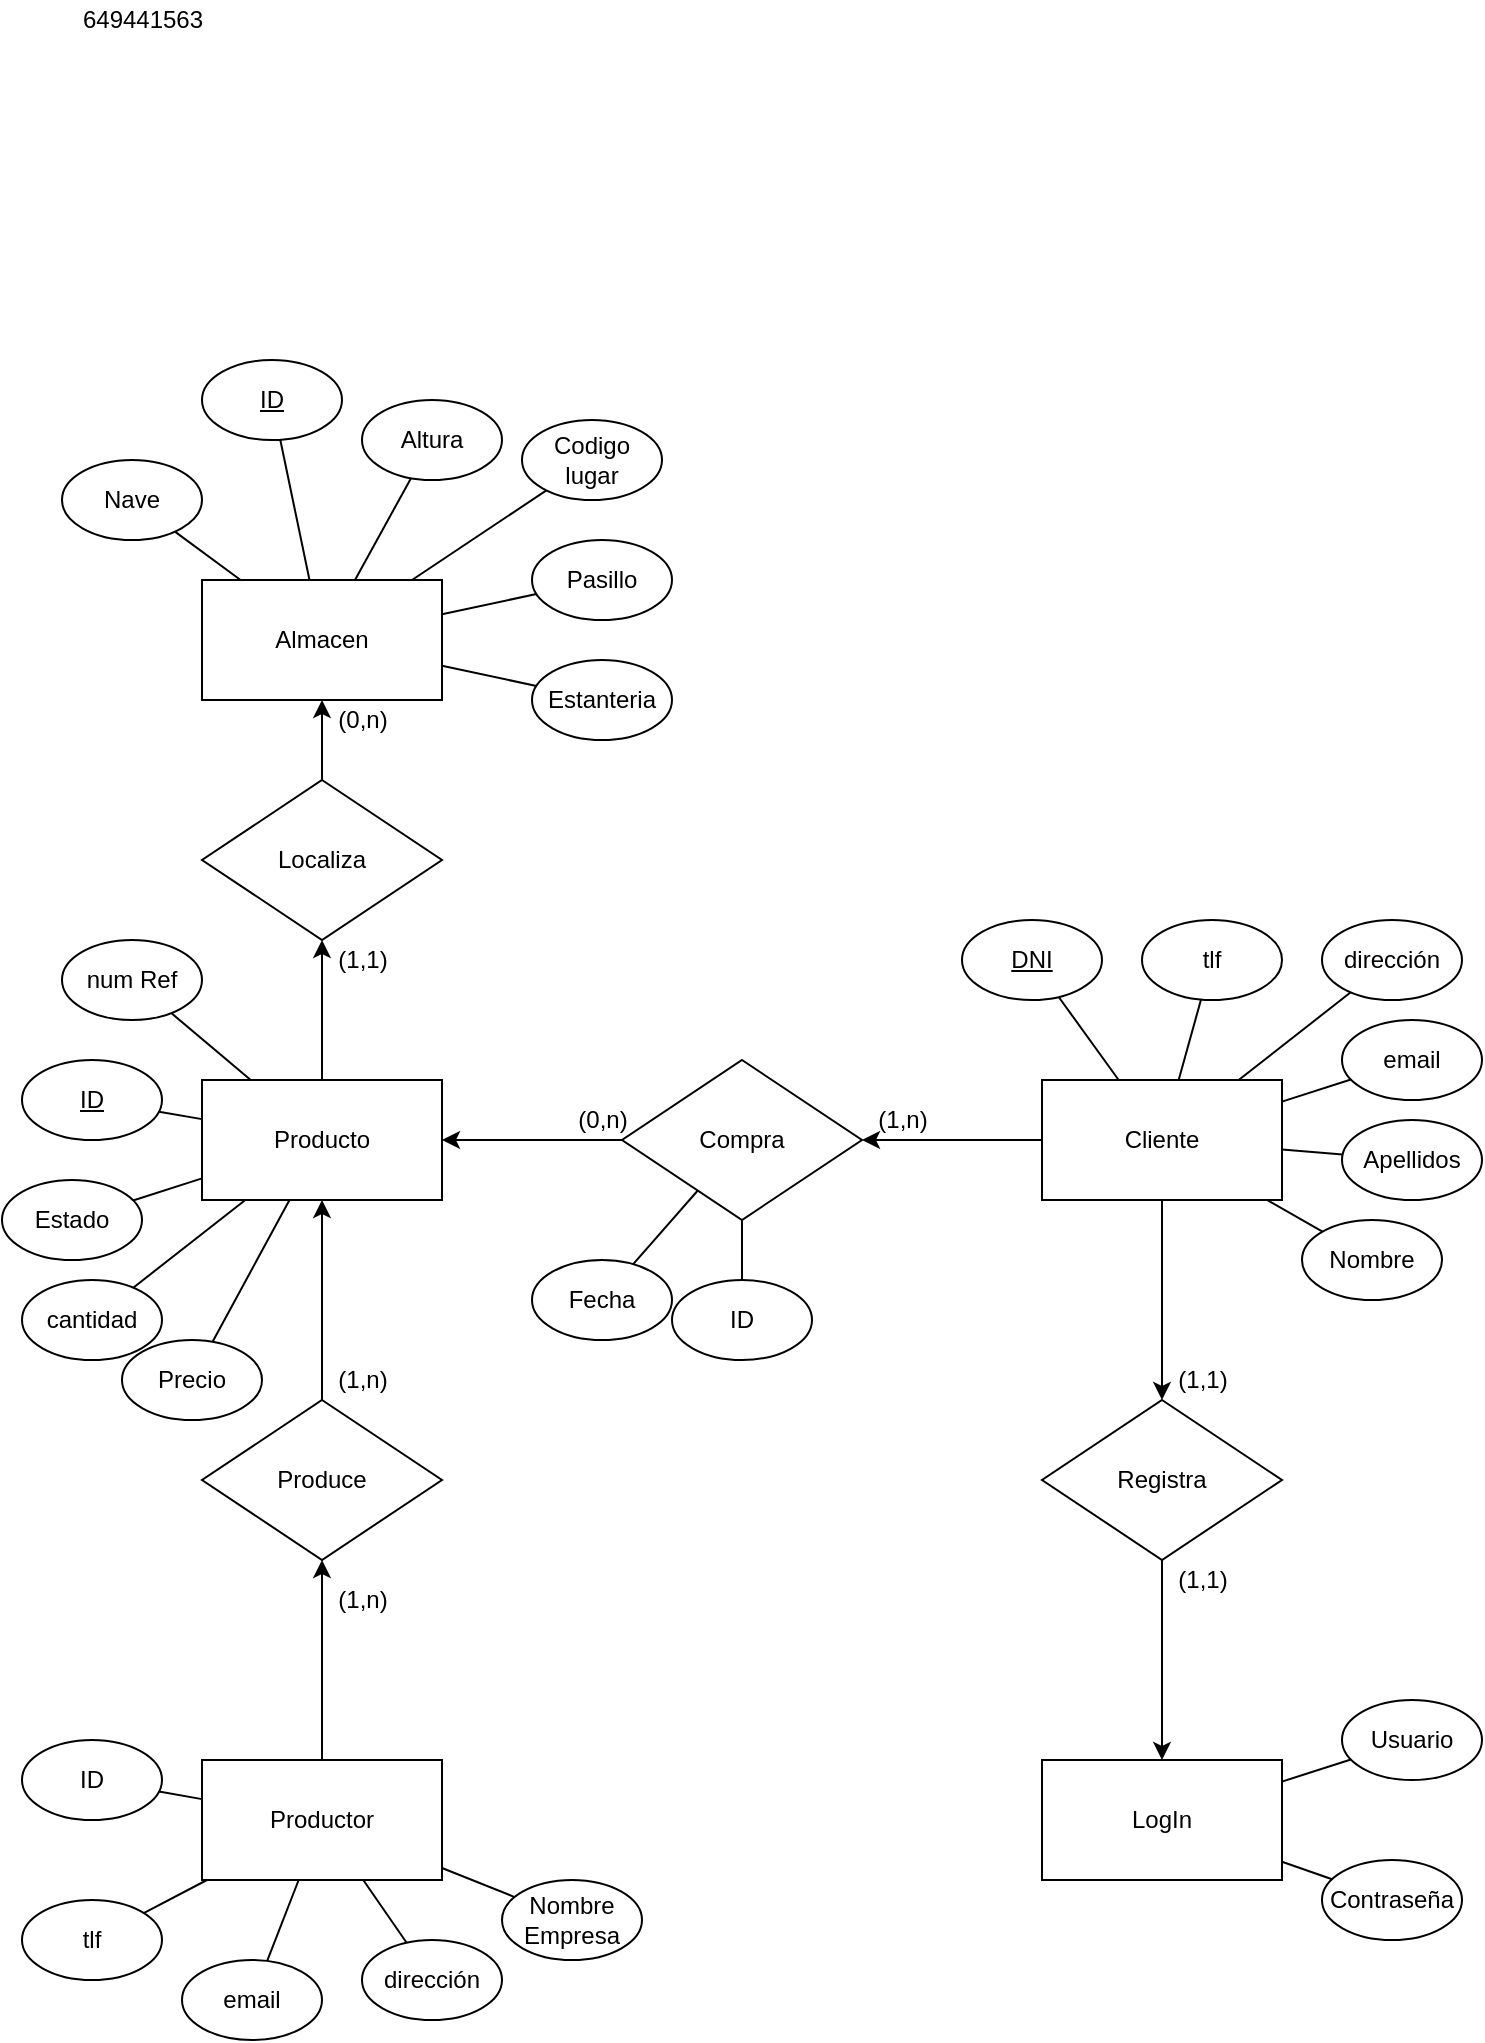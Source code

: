 <mxfile version="16.5.1" type="device"><diagram id="hkEqpYg1LYHicySOGSAi" name="Página-1"><mxGraphModel dx="1673" dy="2187" grid="1" gridSize="10" guides="1" tooltips="1" connect="1" arrows="1" fold="1" page="1" pageScale="1" pageWidth="827" pageHeight="1169" math="0" shadow="0"><root><mxCell id="0"/><mxCell id="1" parent="0"/><mxCell id="TWmwgMmYxf-jAX9MpXv2-12" value="Producto" style="rounded=0;whiteSpace=wrap;html=1;" vertex="1" parent="1"><mxGeometry x="100" y="270" width="120" height="60" as="geometry"/></mxCell><mxCell id="TWmwgMmYxf-jAX9MpXv2-13" value="&lt;u&gt;ID&lt;/u&gt;" style="ellipse;whiteSpace=wrap;html=1;" vertex="1" parent="1"><mxGeometry x="10" y="260" width="70" height="40" as="geometry"/></mxCell><mxCell id="TWmwgMmYxf-jAX9MpXv2-14" value="num Ref" style="ellipse;whiteSpace=wrap;html=1;" vertex="1" parent="1"><mxGeometry x="30" y="200" width="70" height="40" as="geometry"/></mxCell><mxCell id="TWmwgMmYxf-jAX9MpXv2-15" value="cantidad" style="ellipse;whiteSpace=wrap;html=1;" vertex="1" parent="1"><mxGeometry x="10" y="370" width="70" height="40" as="geometry"/></mxCell><mxCell id="TWmwgMmYxf-jAX9MpXv2-16" value="Estado" style="ellipse;whiteSpace=wrap;html=1;" vertex="1" parent="1"><mxGeometry y="320" width="70" height="40" as="geometry"/></mxCell><mxCell id="TWmwgMmYxf-jAX9MpXv2-17" value="" style="endArrow=none;html=1;rounded=0;" edge="1" parent="1" source="TWmwgMmYxf-jAX9MpXv2-12" target="TWmwgMmYxf-jAX9MpXv2-13"><mxGeometry width="50" height="50" relative="1" as="geometry"><mxPoint x="550" y="470" as="sourcePoint"/><mxPoint x="600" y="420" as="targetPoint"/></mxGeometry></mxCell><mxCell id="TWmwgMmYxf-jAX9MpXv2-18" value="" style="endArrow=none;html=1;rounded=0;" edge="1" parent="1" source="TWmwgMmYxf-jAX9MpXv2-12" target="TWmwgMmYxf-jAX9MpXv2-15"><mxGeometry width="50" height="50" relative="1" as="geometry"><mxPoint x="550" y="470" as="sourcePoint"/><mxPoint x="240" y="250" as="targetPoint"/></mxGeometry></mxCell><mxCell id="TWmwgMmYxf-jAX9MpXv2-19" value="" style="endArrow=none;html=1;rounded=0;" edge="1" parent="1" source="TWmwgMmYxf-jAX9MpXv2-12" target="TWmwgMmYxf-jAX9MpXv2-14"><mxGeometry width="50" height="50" relative="1" as="geometry"><mxPoint x="240" y="450" as="sourcePoint"/><mxPoint x="290" y="400" as="targetPoint"/></mxGeometry></mxCell><mxCell id="TWmwgMmYxf-jAX9MpXv2-20" value="" style="endArrow=none;html=1;rounded=0;" edge="1" parent="1" source="TWmwgMmYxf-jAX9MpXv2-12" target="TWmwgMmYxf-jAX9MpXv2-16"><mxGeometry width="50" height="50" relative="1" as="geometry"><mxPoint x="550" y="470" as="sourcePoint"/><mxPoint x="600" y="420" as="targetPoint"/></mxGeometry></mxCell><mxCell id="TWmwgMmYxf-jAX9MpXv2-21" value="Compra" style="rhombus;whiteSpace=wrap;html=1;" vertex="1" parent="1"><mxGeometry x="310" y="260" width="120" height="80" as="geometry"/></mxCell><mxCell id="TWmwgMmYxf-jAX9MpXv2-25" value="Cliente" style="rounded=0;whiteSpace=wrap;html=1;" vertex="1" parent="1"><mxGeometry x="520" y="270" width="120" height="60" as="geometry"/></mxCell><mxCell id="TWmwgMmYxf-jAX9MpXv2-26" value="" style="endArrow=classic;html=1;rounded=0;entryX=1;entryY=0.5;entryDx=0;entryDy=0;exitX=0;exitY=0.5;exitDx=0;exitDy=0;" edge="1" parent="1" source="TWmwgMmYxf-jAX9MpXv2-21" target="TWmwgMmYxf-jAX9MpXv2-12"><mxGeometry width="50" height="50" relative="1" as="geometry"><mxPoint x="530" y="450" as="sourcePoint"/><mxPoint x="580" y="400" as="targetPoint"/></mxGeometry></mxCell><mxCell id="TWmwgMmYxf-jAX9MpXv2-27" value="" style="endArrow=classic;html=1;rounded=0;entryX=1;entryY=0.5;entryDx=0;entryDy=0;" edge="1" parent="1" source="TWmwgMmYxf-jAX9MpXv2-25" target="TWmwgMmYxf-jAX9MpXv2-21"><mxGeometry width="50" height="50" relative="1" as="geometry"><mxPoint x="480" y="340" as="sourcePoint"/><mxPoint x="490" y="220" as="targetPoint"/></mxGeometry></mxCell><mxCell id="TWmwgMmYxf-jAX9MpXv2-28" value="&lt;u&gt;DNI&lt;/u&gt;" style="ellipse;whiteSpace=wrap;html=1;" vertex="1" parent="1"><mxGeometry x="480" y="190" width="70" height="40" as="geometry"/></mxCell><mxCell id="TWmwgMmYxf-jAX9MpXv2-30" value="tlf" style="ellipse;whiteSpace=wrap;html=1;" vertex="1" parent="1"><mxGeometry x="570" y="190" width="70" height="40" as="geometry"/></mxCell><mxCell id="TWmwgMmYxf-jAX9MpXv2-31" value="dirección" style="ellipse;whiteSpace=wrap;html=1;" vertex="1" parent="1"><mxGeometry x="660" y="190" width="70" height="40" as="geometry"/></mxCell><mxCell id="TWmwgMmYxf-jAX9MpXv2-32" value="email" style="ellipse;whiteSpace=wrap;html=1;" vertex="1" parent="1"><mxGeometry x="670" y="240" width="70" height="40" as="geometry"/></mxCell><mxCell id="TWmwgMmYxf-jAX9MpXv2-33" value="Nombre" style="ellipse;whiteSpace=wrap;html=1;" vertex="1" parent="1"><mxGeometry x="650" y="340" width="70" height="40" as="geometry"/></mxCell><mxCell id="TWmwgMmYxf-jAX9MpXv2-34" value="Apellidos" style="ellipse;whiteSpace=wrap;html=1;" vertex="1" parent="1"><mxGeometry x="670" y="290" width="70" height="40" as="geometry"/></mxCell><mxCell id="TWmwgMmYxf-jAX9MpXv2-35" value="" style="endArrow=none;html=1;rounded=0;" edge="1" parent="1" source="TWmwgMmYxf-jAX9MpXv2-25" target="TWmwgMmYxf-jAX9MpXv2-28"><mxGeometry width="50" height="50" relative="1" as="geometry"><mxPoint x="530" y="450" as="sourcePoint"/><mxPoint x="580" y="400" as="targetPoint"/></mxGeometry></mxCell><mxCell id="TWmwgMmYxf-jAX9MpXv2-36" value="" style="endArrow=none;html=1;rounded=0;" edge="1" parent="1" source="TWmwgMmYxf-jAX9MpXv2-25" target="TWmwgMmYxf-jAX9MpXv2-30"><mxGeometry width="50" height="50" relative="1" as="geometry"><mxPoint x="590" y="260" as="sourcePoint"/><mxPoint x="640" y="210" as="targetPoint"/></mxGeometry></mxCell><mxCell id="TWmwgMmYxf-jAX9MpXv2-37" value="" style="endArrow=none;html=1;rounded=0;" edge="1" parent="1" source="TWmwgMmYxf-jAX9MpXv2-25" target="TWmwgMmYxf-jAX9MpXv2-31"><mxGeometry width="50" height="50" relative="1" as="geometry"><mxPoint x="430" y="530" as="sourcePoint"/><mxPoint x="480" y="480" as="targetPoint"/></mxGeometry></mxCell><mxCell id="TWmwgMmYxf-jAX9MpXv2-38" value="" style="endArrow=none;html=1;rounded=0;" edge="1" parent="1" source="TWmwgMmYxf-jAX9MpXv2-25" target="TWmwgMmYxf-jAX9MpXv2-32"><mxGeometry width="50" height="50" relative="1" as="geometry"><mxPoint x="530" y="450" as="sourcePoint"/><mxPoint x="580" y="400" as="targetPoint"/></mxGeometry></mxCell><mxCell id="TWmwgMmYxf-jAX9MpXv2-39" value="" style="endArrow=none;html=1;rounded=0;" edge="1" parent="1" source="TWmwgMmYxf-jAX9MpXv2-25" target="TWmwgMmYxf-jAX9MpXv2-34"><mxGeometry width="50" height="50" relative="1" as="geometry"><mxPoint x="530" y="450" as="sourcePoint"/><mxPoint x="580" y="400" as="targetPoint"/></mxGeometry></mxCell><mxCell id="TWmwgMmYxf-jAX9MpXv2-40" value="" style="endArrow=none;html=1;rounded=0;" edge="1" parent="1" source="TWmwgMmYxf-jAX9MpXv2-25" target="TWmwgMmYxf-jAX9MpXv2-33"><mxGeometry width="50" height="50" relative="1" as="geometry"><mxPoint x="650" y="314.8" as="sourcePoint"/><mxPoint x="680.338" y="317.227" as="targetPoint"/></mxGeometry></mxCell><mxCell id="TWmwgMmYxf-jAX9MpXv2-42" value="649441563" style="text;html=1;align=center;verticalAlign=middle;resizable=0;points=[];autosize=1;strokeColor=none;fillColor=none;" vertex="1" parent="1"><mxGeometry x="30" y="-270" width="80" height="20" as="geometry"/></mxCell><mxCell id="TWmwgMmYxf-jAX9MpXv2-43" value="Produce" style="rhombus;whiteSpace=wrap;html=1;" vertex="1" parent="1"><mxGeometry x="100" y="430" width="120" height="80" as="geometry"/></mxCell><mxCell id="TWmwgMmYxf-jAX9MpXv2-44" value="" style="endArrow=classic;html=1;rounded=0;entryX=0.5;entryY=1;entryDx=0;entryDy=0;exitX=0.5;exitY=0;exitDx=0;exitDy=0;" edge="1" parent="1" source="TWmwgMmYxf-jAX9MpXv2-43" target="TWmwgMmYxf-jAX9MpXv2-12"><mxGeometry width="50" height="50" relative="1" as="geometry"><mxPoint x="320" y="310.0" as="sourcePoint"/><mxPoint x="230" y="310.0" as="targetPoint"/></mxGeometry></mxCell><mxCell id="TWmwgMmYxf-jAX9MpXv2-45" value="" style="endArrow=classic;html=1;rounded=0;entryX=0.5;entryY=1;entryDx=0;entryDy=0;exitX=0.5;exitY=0;exitDx=0;exitDy=0;" edge="1" parent="1" source="TWmwgMmYxf-jAX9MpXv2-48" target="TWmwgMmYxf-jAX9MpXv2-43"><mxGeometry width="50" height="50" relative="1" as="geometry"><mxPoint x="159.71" y="610" as="sourcePoint"/><mxPoint x="159.71" y="510" as="targetPoint"/></mxGeometry></mxCell><mxCell id="TWmwgMmYxf-jAX9MpXv2-48" value="Productor" style="rounded=0;whiteSpace=wrap;html=1;" vertex="1" parent="1"><mxGeometry x="100" y="610" width="120" height="60" as="geometry"/></mxCell><mxCell id="TWmwgMmYxf-jAX9MpXv2-50" value="ID" style="ellipse;whiteSpace=wrap;html=1;" vertex="1" parent="1"><mxGeometry x="10" y="600" width="70" height="40" as="geometry"/></mxCell><mxCell id="TWmwgMmYxf-jAX9MpXv2-52" value="tlf" style="ellipse;whiteSpace=wrap;html=1;" vertex="1" parent="1"><mxGeometry x="10" y="680" width="70" height="40" as="geometry"/></mxCell><mxCell id="TWmwgMmYxf-jAX9MpXv2-53" value="email" style="ellipse;whiteSpace=wrap;html=1;" vertex="1" parent="1"><mxGeometry x="90" y="710" width="70" height="40" as="geometry"/></mxCell><mxCell id="TWmwgMmYxf-jAX9MpXv2-54" value="dirección" style="ellipse;whiteSpace=wrap;html=1;" vertex="1" parent="1"><mxGeometry x="180" y="700" width="70" height="40" as="geometry"/></mxCell><mxCell id="TWmwgMmYxf-jAX9MpXv2-55" value="Nombre Empresa" style="ellipse;whiteSpace=wrap;html=1;" vertex="1" parent="1"><mxGeometry x="250" y="670" width="70" height="40" as="geometry"/></mxCell><mxCell id="TWmwgMmYxf-jAX9MpXv2-56" value="" style="endArrow=none;html=1;rounded=0;" edge="1" parent="1" source="TWmwgMmYxf-jAX9MpXv2-50" target="TWmwgMmYxf-jAX9MpXv2-48"><mxGeometry width="50" height="50" relative="1" as="geometry"><mxPoint x="50" y="590" as="sourcePoint"/><mxPoint x="100" y="540" as="targetPoint"/></mxGeometry></mxCell><mxCell id="TWmwgMmYxf-jAX9MpXv2-57" value="" style="endArrow=none;html=1;rounded=0;" edge="1" parent="1" source="TWmwgMmYxf-jAX9MpXv2-54" target="TWmwgMmYxf-jAX9MpXv2-48"><mxGeometry width="50" height="50" relative="1" as="geometry"><mxPoint x="430" y="560" as="sourcePoint"/><mxPoint x="480" y="510" as="targetPoint"/></mxGeometry></mxCell><mxCell id="TWmwgMmYxf-jAX9MpXv2-58" value="" style="endArrow=none;html=1;rounded=0;" edge="1" parent="1" source="TWmwgMmYxf-jAX9MpXv2-48" target="TWmwgMmYxf-jAX9MpXv2-53"><mxGeometry width="50" height="50" relative="1" as="geometry"><mxPoint x="430" y="560" as="sourcePoint"/><mxPoint x="480" y="510" as="targetPoint"/></mxGeometry></mxCell><mxCell id="TWmwgMmYxf-jAX9MpXv2-59" value="" style="endArrow=none;html=1;rounded=0;" edge="1" parent="1" source="TWmwgMmYxf-jAX9MpXv2-48" target="TWmwgMmYxf-jAX9MpXv2-52"><mxGeometry width="50" height="50" relative="1" as="geometry"><mxPoint x="430" y="560" as="sourcePoint"/><mxPoint x="480" y="510" as="targetPoint"/></mxGeometry></mxCell><mxCell id="TWmwgMmYxf-jAX9MpXv2-60" value="" style="endArrow=none;html=1;rounded=0;" edge="1" parent="1" source="TWmwgMmYxf-jAX9MpXv2-55" target="TWmwgMmYxf-jAX9MpXv2-48"><mxGeometry width="50" height="50" relative="1" as="geometry"><mxPoint x="430" y="560" as="sourcePoint"/><mxPoint x="480" y="510" as="targetPoint"/></mxGeometry></mxCell><mxCell id="TWmwgMmYxf-jAX9MpXv2-61" value="(0,n)" style="text;html=1;align=center;verticalAlign=middle;resizable=0;points=[];autosize=1;strokeColor=none;fillColor=none;" vertex="1" parent="1"><mxGeometry x="280" y="280" width="40" height="20" as="geometry"/></mxCell><mxCell id="TWmwgMmYxf-jAX9MpXv2-62" value="(1,n)" style="text;html=1;align=center;verticalAlign=middle;resizable=0;points=[];autosize=1;strokeColor=none;fillColor=none;" vertex="1" parent="1"><mxGeometry x="430" y="280" width="40" height="20" as="geometry"/></mxCell><mxCell id="TWmwgMmYxf-jAX9MpXv2-63" value="(1,n)" style="text;html=1;align=center;verticalAlign=middle;resizable=0;points=[];autosize=1;strokeColor=none;fillColor=none;" vertex="1" parent="1"><mxGeometry x="160" y="410" width="40" height="20" as="geometry"/></mxCell><mxCell id="TWmwgMmYxf-jAX9MpXv2-64" value="(1,n)" style="text;html=1;align=center;verticalAlign=middle;resizable=0;points=[];autosize=1;strokeColor=none;fillColor=none;" vertex="1" parent="1"><mxGeometry x="160" y="520" width="40" height="20" as="geometry"/></mxCell><mxCell id="TWmwgMmYxf-jAX9MpXv2-66" value="Fecha" style="ellipse;whiteSpace=wrap;html=1;" vertex="1" parent="1"><mxGeometry x="265" y="360" width="70" height="40" as="geometry"/></mxCell><mxCell id="TWmwgMmYxf-jAX9MpXv2-67" value="Precio" style="ellipse;whiteSpace=wrap;html=1;" vertex="1" parent="1"><mxGeometry x="60" y="400" width="70" height="40" as="geometry"/></mxCell><mxCell id="TWmwgMmYxf-jAX9MpXv2-72" value="" style="endArrow=none;html=1;rounded=0;" edge="1" parent="1" source="TWmwgMmYxf-jAX9MpXv2-67" target="TWmwgMmYxf-jAX9MpXv2-12"><mxGeometry width="50" height="50" relative="1" as="geometry"><mxPoint x="430" y="390" as="sourcePoint"/><mxPoint x="480" y="340" as="targetPoint"/></mxGeometry></mxCell><mxCell id="TWmwgMmYxf-jAX9MpXv2-73" value="" style="endArrow=none;html=1;rounded=0;" edge="1" parent="1" source="TWmwgMmYxf-jAX9MpXv2-66" target="TWmwgMmYxf-jAX9MpXv2-21"><mxGeometry width="50" height="50" relative="1" as="geometry"><mxPoint x="430" y="560" as="sourcePoint"/><mxPoint x="480" y="510" as="targetPoint"/></mxGeometry></mxCell><mxCell id="TWmwgMmYxf-jAX9MpXv2-74" value="ID" style="ellipse;whiteSpace=wrap;html=1;" vertex="1" parent="1"><mxGeometry x="335" y="370" width="70" height="40" as="geometry"/></mxCell><mxCell id="TWmwgMmYxf-jAX9MpXv2-75" value="" style="endArrow=none;html=1;rounded=0;" edge="1" parent="1" source="TWmwgMmYxf-jAX9MpXv2-74" target="TWmwgMmYxf-jAX9MpXv2-21"><mxGeometry width="50" height="50" relative="1" as="geometry"><mxPoint x="430" y="560" as="sourcePoint"/><mxPoint x="480" y="510" as="targetPoint"/></mxGeometry></mxCell><mxCell id="TWmwgMmYxf-jAX9MpXv2-76" value="Almacen" style="rounded=0;whiteSpace=wrap;html=1;" vertex="1" parent="1"><mxGeometry x="100" y="20" width="120" height="60" as="geometry"/></mxCell><mxCell id="TWmwgMmYxf-jAX9MpXv2-77" value="&lt;u&gt;ID&lt;/u&gt;" style="ellipse;whiteSpace=wrap;html=1;" vertex="1" parent="1"><mxGeometry x="100" y="-90" width="70" height="40" as="geometry"/></mxCell><mxCell id="TWmwgMmYxf-jAX9MpXv2-78" value="Nave" style="ellipse;whiteSpace=wrap;html=1;" vertex="1" parent="1"><mxGeometry x="30" y="-40" width="70" height="40" as="geometry"/></mxCell><mxCell id="TWmwgMmYxf-jAX9MpXv2-79" value="Pasillo" style="ellipse;whiteSpace=wrap;html=1;" vertex="1" parent="1"><mxGeometry x="265" width="70" height="40" as="geometry"/></mxCell><mxCell id="TWmwgMmYxf-jAX9MpXv2-80" value="Estanteria" style="ellipse;whiteSpace=wrap;html=1;" vertex="1" parent="1"><mxGeometry x="265" y="60" width="70" height="40" as="geometry"/></mxCell><mxCell id="TWmwgMmYxf-jAX9MpXv2-81" value="Altura" style="ellipse;whiteSpace=wrap;html=1;" vertex="1" parent="1"><mxGeometry x="180" y="-70" width="70" height="40" as="geometry"/></mxCell><mxCell id="TWmwgMmYxf-jAX9MpXv2-82" value="Codigo lugar" style="ellipse;whiteSpace=wrap;html=1;" vertex="1" parent="1"><mxGeometry x="260" y="-60" width="70" height="40" as="geometry"/></mxCell><mxCell id="TWmwgMmYxf-jAX9MpXv2-83" value="" style="endArrow=none;html=1;rounded=0;" edge="1" parent="1" source="TWmwgMmYxf-jAX9MpXv2-76" target="TWmwgMmYxf-jAX9MpXv2-77"><mxGeometry width="50" height="50" relative="1" as="geometry"><mxPoint x="430" y="60" as="sourcePoint"/><mxPoint x="480" y="10" as="targetPoint"/></mxGeometry></mxCell><mxCell id="TWmwgMmYxf-jAX9MpXv2-84" value="" style="endArrow=none;html=1;rounded=0;" edge="1" parent="1" source="TWmwgMmYxf-jAX9MpXv2-76" target="TWmwgMmYxf-jAX9MpXv2-81"><mxGeometry width="50" height="50" relative="1" as="geometry"><mxPoint x="430" y="60" as="sourcePoint"/><mxPoint x="480" y="10" as="targetPoint"/></mxGeometry></mxCell><mxCell id="TWmwgMmYxf-jAX9MpXv2-85" value="" style="endArrow=none;html=1;rounded=0;" edge="1" parent="1" source="TWmwgMmYxf-jAX9MpXv2-76" target="TWmwgMmYxf-jAX9MpXv2-82"><mxGeometry width="50" height="50" relative="1" as="geometry"><mxPoint x="430" y="60" as="sourcePoint"/><mxPoint x="480" y="10" as="targetPoint"/></mxGeometry></mxCell><mxCell id="TWmwgMmYxf-jAX9MpXv2-86" value="" style="endArrow=none;html=1;rounded=0;" edge="1" parent="1" source="TWmwgMmYxf-jAX9MpXv2-76" target="TWmwgMmYxf-jAX9MpXv2-79"><mxGeometry width="50" height="50" relative="1" as="geometry"><mxPoint x="430" y="60" as="sourcePoint"/><mxPoint x="480" y="10" as="targetPoint"/></mxGeometry></mxCell><mxCell id="TWmwgMmYxf-jAX9MpXv2-87" value="" style="endArrow=none;html=1;rounded=0;" edge="1" parent="1" source="TWmwgMmYxf-jAX9MpXv2-76" target="TWmwgMmYxf-jAX9MpXv2-80"><mxGeometry width="50" height="50" relative="1" as="geometry"><mxPoint x="430" y="60" as="sourcePoint"/><mxPoint x="480" y="10" as="targetPoint"/></mxGeometry></mxCell><mxCell id="TWmwgMmYxf-jAX9MpXv2-88" value="" style="endArrow=none;html=1;rounded=0;" edge="1" parent="1" source="TWmwgMmYxf-jAX9MpXv2-76" target="TWmwgMmYxf-jAX9MpXv2-78"><mxGeometry width="50" height="50" relative="1" as="geometry"><mxPoint x="430" y="60" as="sourcePoint"/><mxPoint x="480" y="10" as="targetPoint"/></mxGeometry></mxCell><mxCell id="TWmwgMmYxf-jAX9MpXv2-91" value="Localiza" style="rhombus;whiteSpace=wrap;html=1;" vertex="1" parent="1"><mxGeometry x="100" y="120" width="120" height="80" as="geometry"/></mxCell><mxCell id="TWmwgMmYxf-jAX9MpXv2-92" value="" style="endArrow=classic;html=1;rounded=0;entryX=0.5;entryY=1;entryDx=0;entryDy=0;" edge="1" parent="1" source="TWmwgMmYxf-jAX9MpXv2-12" target="TWmwgMmYxf-jAX9MpXv2-91"><mxGeometry width="50" height="50" relative="1" as="geometry"><mxPoint x="430" y="220" as="sourcePoint"/><mxPoint x="480" y="170" as="targetPoint"/></mxGeometry></mxCell><mxCell id="TWmwgMmYxf-jAX9MpXv2-93" value="" style="endArrow=classic;html=1;rounded=0;" edge="1" parent="1" source="TWmwgMmYxf-jAX9MpXv2-91" target="TWmwgMmYxf-jAX9MpXv2-76"><mxGeometry width="50" height="50" relative="1" as="geometry"><mxPoint x="430" y="220" as="sourcePoint"/><mxPoint x="480" y="170" as="targetPoint"/></mxGeometry></mxCell><mxCell id="TWmwgMmYxf-jAX9MpXv2-94" value="(1,1)" style="text;html=1;align=center;verticalAlign=middle;resizable=0;points=[];autosize=1;strokeColor=none;fillColor=none;" vertex="1" parent="1"><mxGeometry x="160" y="200" width="40" height="20" as="geometry"/></mxCell><mxCell id="TWmwgMmYxf-jAX9MpXv2-95" value="(0,n)" style="text;html=1;align=center;verticalAlign=middle;resizable=0;points=[];autosize=1;strokeColor=none;fillColor=none;" vertex="1" parent="1"><mxGeometry x="160" y="80" width="40" height="20" as="geometry"/></mxCell><mxCell id="TWmwgMmYxf-jAX9MpXv2-96" value="Registra" style="rhombus;whiteSpace=wrap;html=1;" vertex="1" parent="1"><mxGeometry x="520" y="430" width="120" height="80" as="geometry"/></mxCell><mxCell id="TWmwgMmYxf-jAX9MpXv2-97" value="LogIn" style="rounded=0;whiteSpace=wrap;html=1;" vertex="1" parent="1"><mxGeometry x="520" y="610" width="120" height="60" as="geometry"/></mxCell><mxCell id="TWmwgMmYxf-jAX9MpXv2-98" value="" style="endArrow=classic;html=1;rounded=0;entryX=0.5;entryY=0;entryDx=0;entryDy=0;" edge="1" parent="1" source="TWmwgMmYxf-jAX9MpXv2-25" target="TWmwgMmYxf-jAX9MpXv2-96"><mxGeometry width="50" height="50" relative="1" as="geometry"><mxPoint x="520" y="550" as="sourcePoint"/><mxPoint x="570" y="500" as="targetPoint"/></mxGeometry></mxCell><mxCell id="TWmwgMmYxf-jAX9MpXv2-100" value="" style="endArrow=classic;html=1;rounded=0;exitX=0.5;exitY=1;exitDx=0;exitDy=0;" edge="1" parent="1" source="TWmwgMmYxf-jAX9MpXv2-96" target="TWmwgMmYxf-jAX9MpXv2-97"><mxGeometry width="50" height="50" relative="1" as="geometry"><mxPoint x="520" y="550" as="sourcePoint"/><mxPoint x="570" y="500" as="targetPoint"/></mxGeometry></mxCell><mxCell id="TWmwgMmYxf-jAX9MpXv2-101" value="Usuario" style="ellipse;whiteSpace=wrap;html=1;" vertex="1" parent="1"><mxGeometry x="670" y="580" width="70" height="40" as="geometry"/></mxCell><mxCell id="TWmwgMmYxf-jAX9MpXv2-102" value="Contraseña" style="ellipse;whiteSpace=wrap;html=1;" vertex="1" parent="1"><mxGeometry x="660" y="660" width="70" height="40" as="geometry"/></mxCell><mxCell id="TWmwgMmYxf-jAX9MpXv2-103" value="" style="endArrow=none;html=1;rounded=0;" edge="1" parent="1" source="TWmwgMmYxf-jAX9MpXv2-97" target="TWmwgMmYxf-jAX9MpXv2-101"><mxGeometry width="50" height="50" relative="1" as="geometry"><mxPoint x="520" y="550" as="sourcePoint"/><mxPoint x="570" y="500" as="targetPoint"/></mxGeometry></mxCell><mxCell id="TWmwgMmYxf-jAX9MpXv2-104" value="" style="endArrow=none;html=1;rounded=0;" edge="1" parent="1" source="TWmwgMmYxf-jAX9MpXv2-102" target="TWmwgMmYxf-jAX9MpXv2-97"><mxGeometry width="50" height="50" relative="1" as="geometry"><mxPoint x="520" y="550" as="sourcePoint"/><mxPoint x="570" y="500" as="targetPoint"/></mxGeometry></mxCell><mxCell id="TWmwgMmYxf-jAX9MpXv2-105" value="(1,1)" style="text;html=1;align=center;verticalAlign=middle;resizable=0;points=[];autosize=1;strokeColor=none;fillColor=none;" vertex="1" parent="1"><mxGeometry x="580" y="410" width="40" height="20" as="geometry"/></mxCell><mxCell id="TWmwgMmYxf-jAX9MpXv2-106" value="(1,1)" style="text;html=1;align=center;verticalAlign=middle;resizable=0;points=[];autosize=1;strokeColor=none;fillColor=none;" vertex="1" parent="1"><mxGeometry x="580" y="510" width="40" height="20" as="geometry"/></mxCell></root></mxGraphModel></diagram></mxfile>